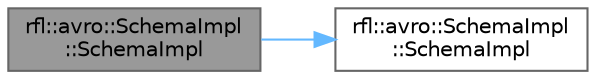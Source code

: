 digraph "rfl::avro::SchemaImpl::SchemaImpl"
{
 // LATEX_PDF_SIZE
  bgcolor="transparent";
  edge [fontname=Helvetica,fontsize=10,labelfontname=Helvetica,labelfontsize=10];
  node [fontname=Helvetica,fontsize=10,shape=box,height=0.2,width=0.4];
  rankdir="LR";
  Node1 [id="Node000001",label="rfl::avro::SchemaImpl\l::SchemaImpl",height=0.2,width=0.4,color="gray40", fillcolor="grey60", style="filled", fontcolor="black",tooltip=" "];
  Node1 -> Node2 [id="edge1_Node000001_Node000002",color="steelblue1",style="solid",tooltip=" "];
  Node2 [id="Node000002",label="rfl::avro::SchemaImpl\l::SchemaImpl",height=0.2,width=0.4,color="grey40", fillcolor="white", style="filled",URL="$classrfl_1_1avro_1_1_schema_impl.html#af40b67077f4d24fdface612b430b8f7c",tooltip=" "];
}
